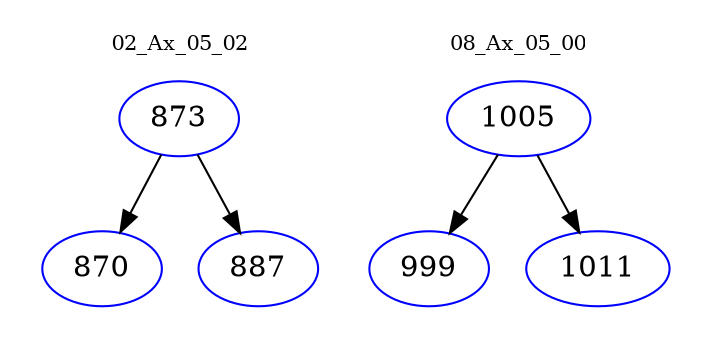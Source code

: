 digraph{
subgraph cluster_0 {
color = white
label = "02_Ax_05_02";
fontsize=10;
T0_873 [label="873", color="blue"]
T0_873 -> T0_870 [color="black"]
T0_870 [label="870", color="blue"]
T0_873 -> T0_887 [color="black"]
T0_887 [label="887", color="blue"]
}
subgraph cluster_1 {
color = white
label = "08_Ax_05_00";
fontsize=10;
T1_1005 [label="1005", color="blue"]
T1_1005 -> T1_999 [color="black"]
T1_999 [label="999", color="blue"]
T1_1005 -> T1_1011 [color="black"]
T1_1011 [label="1011", color="blue"]
}
}
